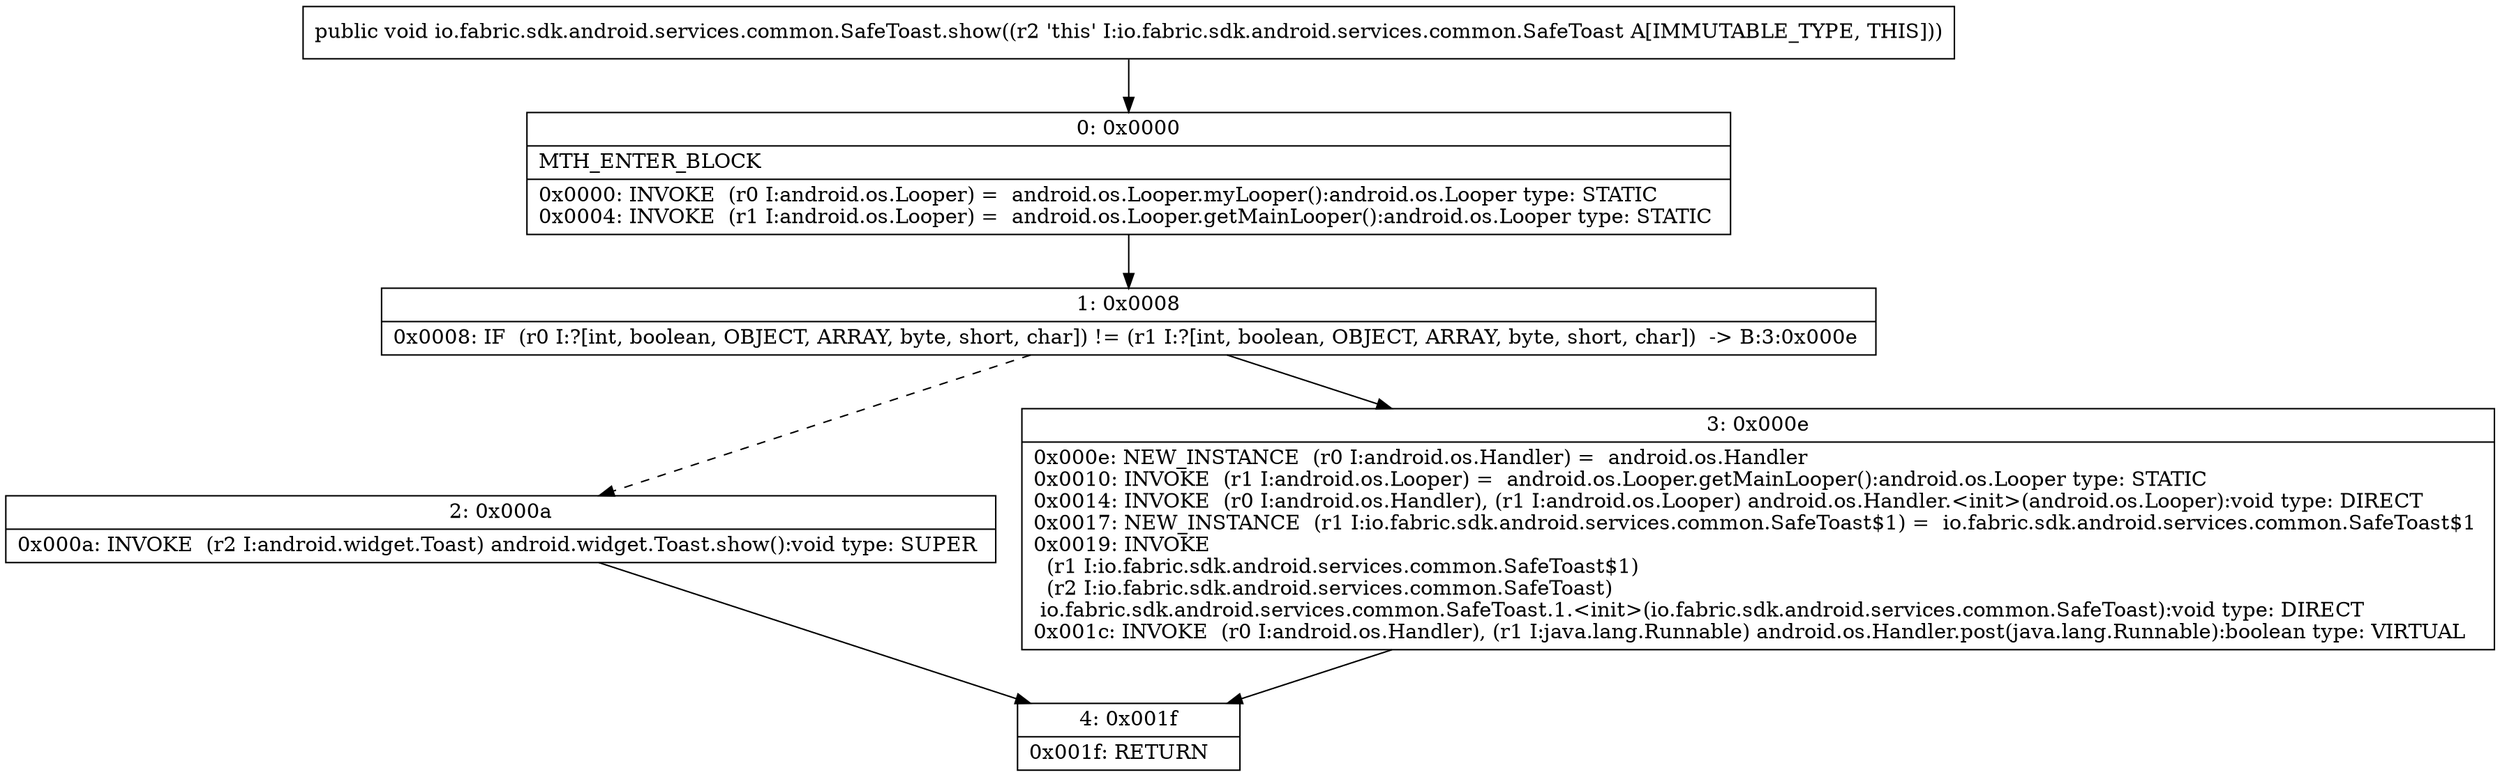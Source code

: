 digraph "CFG forio.fabric.sdk.android.services.common.SafeToast.show()V" {
Node_0 [shape=record,label="{0\:\ 0x0000|MTH_ENTER_BLOCK\l|0x0000: INVOKE  (r0 I:android.os.Looper) =  android.os.Looper.myLooper():android.os.Looper type: STATIC \l0x0004: INVOKE  (r1 I:android.os.Looper) =  android.os.Looper.getMainLooper():android.os.Looper type: STATIC \l}"];
Node_1 [shape=record,label="{1\:\ 0x0008|0x0008: IF  (r0 I:?[int, boolean, OBJECT, ARRAY, byte, short, char]) != (r1 I:?[int, boolean, OBJECT, ARRAY, byte, short, char])  \-\> B:3:0x000e \l}"];
Node_2 [shape=record,label="{2\:\ 0x000a|0x000a: INVOKE  (r2 I:android.widget.Toast) android.widget.Toast.show():void type: SUPER \l}"];
Node_3 [shape=record,label="{3\:\ 0x000e|0x000e: NEW_INSTANCE  (r0 I:android.os.Handler) =  android.os.Handler \l0x0010: INVOKE  (r1 I:android.os.Looper) =  android.os.Looper.getMainLooper():android.os.Looper type: STATIC \l0x0014: INVOKE  (r0 I:android.os.Handler), (r1 I:android.os.Looper) android.os.Handler.\<init\>(android.os.Looper):void type: DIRECT \l0x0017: NEW_INSTANCE  (r1 I:io.fabric.sdk.android.services.common.SafeToast$1) =  io.fabric.sdk.android.services.common.SafeToast$1 \l0x0019: INVOKE  \l  (r1 I:io.fabric.sdk.android.services.common.SafeToast$1)\l  (r2 I:io.fabric.sdk.android.services.common.SafeToast)\l io.fabric.sdk.android.services.common.SafeToast.1.\<init\>(io.fabric.sdk.android.services.common.SafeToast):void type: DIRECT \l0x001c: INVOKE  (r0 I:android.os.Handler), (r1 I:java.lang.Runnable) android.os.Handler.post(java.lang.Runnable):boolean type: VIRTUAL \l}"];
Node_4 [shape=record,label="{4\:\ 0x001f|0x001f: RETURN   \l}"];
MethodNode[shape=record,label="{public void io.fabric.sdk.android.services.common.SafeToast.show((r2 'this' I:io.fabric.sdk.android.services.common.SafeToast A[IMMUTABLE_TYPE, THIS])) }"];
MethodNode -> Node_0;
Node_0 -> Node_1;
Node_1 -> Node_2[style=dashed];
Node_1 -> Node_3;
Node_2 -> Node_4;
Node_3 -> Node_4;
}

